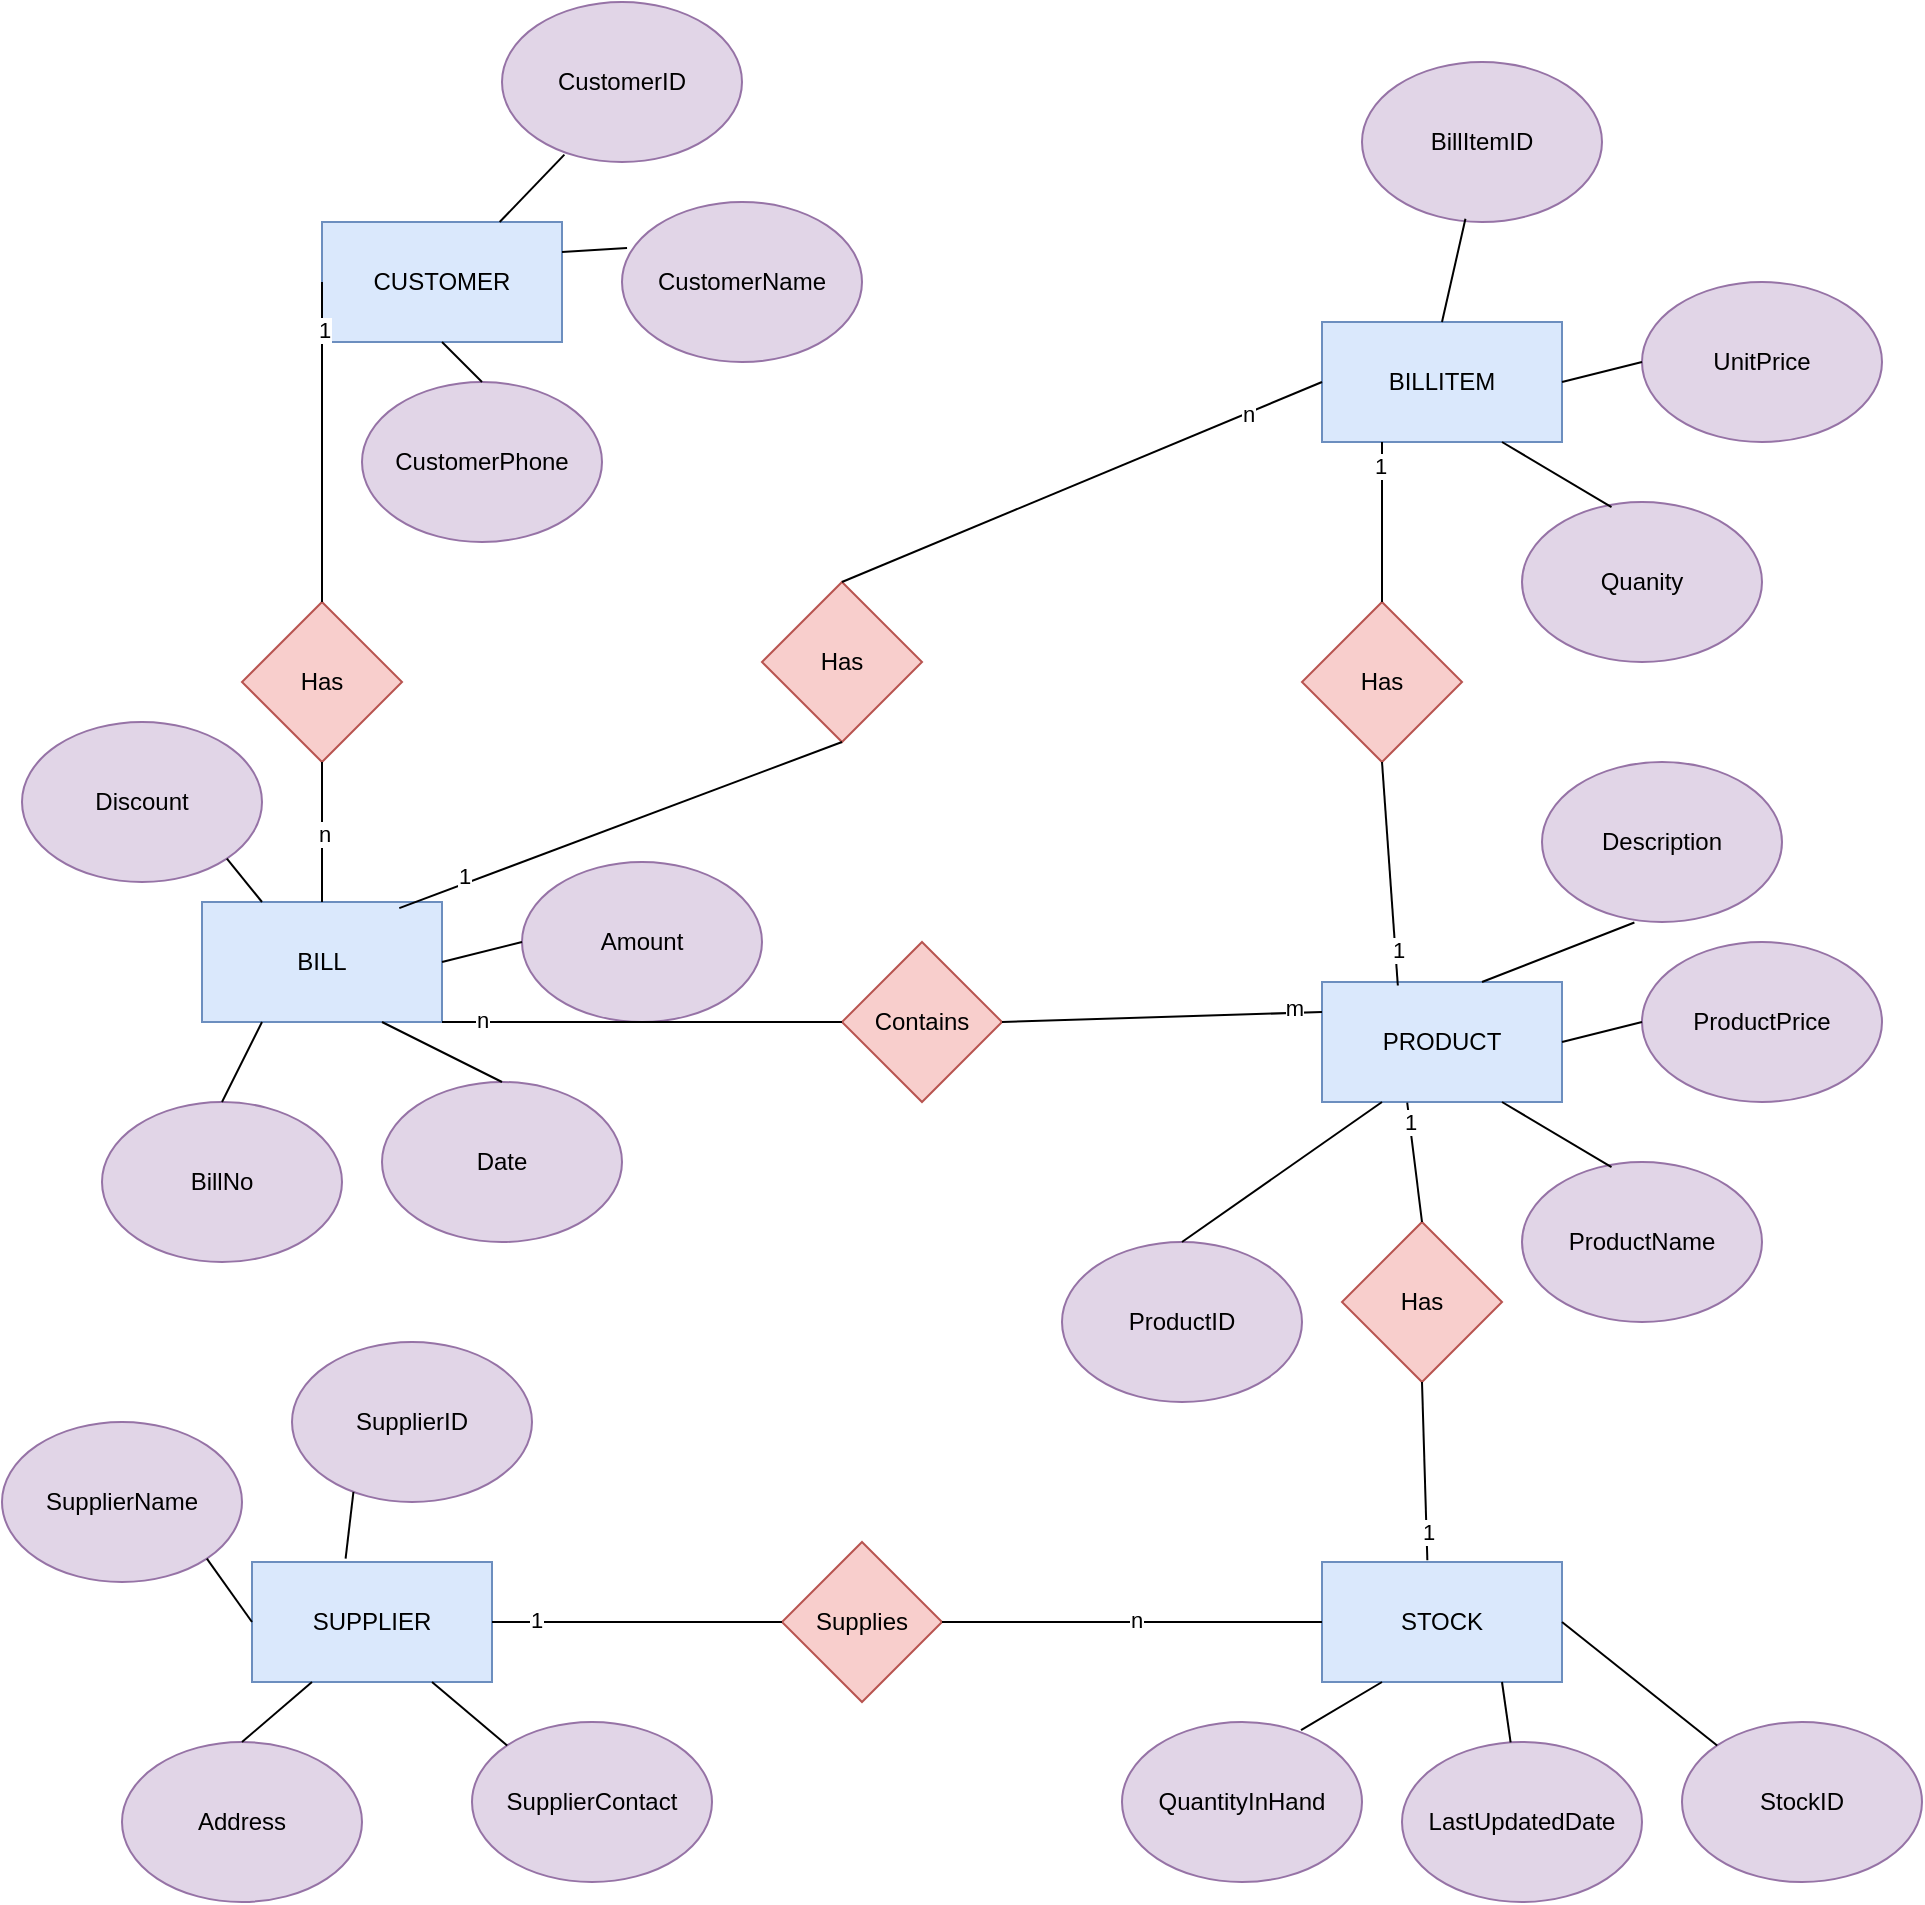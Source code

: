 <mxfile version="24.3.1" type="device">
  <diagram id="R2lEEEUBdFMjLlhIrx00" name="Page-1">
    <mxGraphModel dx="2715" dy="2268" grid="1" gridSize="10" guides="1" tooltips="1" connect="1" arrows="1" fold="1" page="1" pageScale="1" pageWidth="850" pageHeight="1100" math="0" shadow="0" extFonts="Permanent Marker^https://fonts.googleapis.com/css?family=Permanent+Marker">
      <root>
        <mxCell id="0" />
        <mxCell id="1" parent="0" />
        <mxCell id="jfs6eCbpeO65IJsUBb_G-45" value="" style="group" vertex="1" connectable="0" parent="1">
          <mxGeometry x="-40" y="290" width="370" height="270" as="geometry" />
        </mxCell>
        <mxCell id="jfs6eCbpeO65IJsUBb_G-1" value="BILL" style="rounded=0;whiteSpace=wrap;html=1;fillColor=#dae8fc;strokeColor=#6c8ebf;" vertex="1" parent="jfs6eCbpeO65IJsUBb_G-45">
          <mxGeometry x="90" y="90" width="120" height="60" as="geometry" />
        </mxCell>
        <mxCell id="jfs6eCbpeO65IJsUBb_G-11" value="BillNo" style="ellipse;whiteSpace=wrap;html=1;fillColor=#e1d5e7;strokeColor=#9673a6;" vertex="1" parent="jfs6eCbpeO65IJsUBb_G-45">
          <mxGeometry x="40" y="190" width="120" height="80" as="geometry" />
        </mxCell>
        <mxCell id="jfs6eCbpeO65IJsUBb_G-12" value="Date" style="ellipse;whiteSpace=wrap;html=1;fillColor=#e1d5e7;strokeColor=#9673a6;" vertex="1" parent="jfs6eCbpeO65IJsUBb_G-45">
          <mxGeometry x="180" y="180" width="120" height="80" as="geometry" />
        </mxCell>
        <mxCell id="jfs6eCbpeO65IJsUBb_G-13" value="Amount" style="ellipse;whiteSpace=wrap;html=1;fillColor=#e1d5e7;strokeColor=#9673a6;" vertex="1" parent="jfs6eCbpeO65IJsUBb_G-45">
          <mxGeometry x="250" y="70" width="120" height="80" as="geometry" />
        </mxCell>
        <mxCell id="jfs6eCbpeO65IJsUBb_G-29" value="" style="endArrow=none;html=1;rounded=0;entryX=0.25;entryY=1;entryDx=0;entryDy=0;exitX=0.5;exitY=0;exitDx=0;exitDy=0;" edge="1" parent="jfs6eCbpeO65IJsUBb_G-45" source="jfs6eCbpeO65IJsUBb_G-11" target="jfs6eCbpeO65IJsUBb_G-1">
          <mxGeometry width="50" height="50" relative="1" as="geometry">
            <mxPoint x="525" y="20" as="sourcePoint" />
            <mxPoint x="560" y="-10" as="targetPoint" />
          </mxGeometry>
        </mxCell>
        <mxCell id="jfs6eCbpeO65IJsUBb_G-30" value="" style="endArrow=none;html=1;rounded=0;entryX=0.75;entryY=1;entryDx=0;entryDy=0;exitX=0.5;exitY=0;exitDx=0;exitDy=0;" edge="1" parent="jfs6eCbpeO65IJsUBb_G-45" source="jfs6eCbpeO65IJsUBb_G-12" target="jfs6eCbpeO65IJsUBb_G-1">
          <mxGeometry width="50" height="50" relative="1" as="geometry">
            <mxPoint x="110" y="200" as="sourcePoint" />
            <mxPoint x="130" y="160" as="targetPoint" />
          </mxGeometry>
        </mxCell>
        <mxCell id="jfs6eCbpeO65IJsUBb_G-31" value="" style="endArrow=none;html=1;rounded=0;entryX=0;entryY=0.5;entryDx=0;entryDy=0;exitX=1;exitY=0.5;exitDx=0;exitDy=0;" edge="1" parent="jfs6eCbpeO65IJsUBb_G-45" source="jfs6eCbpeO65IJsUBb_G-1" target="jfs6eCbpeO65IJsUBb_G-13">
          <mxGeometry width="50" height="50" relative="1" as="geometry">
            <mxPoint x="270" y="-85" as="sourcePoint" />
            <mxPoint x="303" y="-87" as="targetPoint" />
          </mxGeometry>
        </mxCell>
        <mxCell id="jfs6eCbpeO65IJsUBb_G-32" value="Discount" style="ellipse;whiteSpace=wrap;html=1;fillColor=#e1d5e7;strokeColor=#9673a6;" vertex="1" parent="jfs6eCbpeO65IJsUBb_G-45">
          <mxGeometry width="120" height="80" as="geometry" />
        </mxCell>
        <mxCell id="jfs6eCbpeO65IJsUBb_G-33" value="" style="endArrow=none;html=1;rounded=0;entryX=1;entryY=1;entryDx=0;entryDy=0;exitX=0.25;exitY=0;exitDx=0;exitDy=0;" edge="1" parent="jfs6eCbpeO65IJsUBb_G-45" source="jfs6eCbpeO65IJsUBb_G-1" target="jfs6eCbpeO65IJsUBb_G-32">
          <mxGeometry width="50" height="50" relative="1" as="geometry">
            <mxPoint x="110" y="200" as="sourcePoint" />
            <mxPoint x="130" y="160" as="targetPoint" />
          </mxGeometry>
        </mxCell>
        <mxCell id="jfs6eCbpeO65IJsUBb_G-46" value="" style="group" vertex="1" connectable="0" parent="1">
          <mxGeometry x="110" y="-70" width="270" height="270" as="geometry" />
        </mxCell>
        <mxCell id="jfs6eCbpeO65IJsUBb_G-4" value="CUSTOMER" style="rounded=0;whiteSpace=wrap;html=1;fillColor=#dae8fc;strokeColor=#6c8ebf;" vertex="1" parent="jfs6eCbpeO65IJsUBb_G-46">
          <mxGeometry y="110" width="120" height="60" as="geometry" />
        </mxCell>
        <mxCell id="jfs6eCbpeO65IJsUBb_G-19" value="CustomerID" style="ellipse;whiteSpace=wrap;html=1;strokeColor=#9673a6;fillColor=#e1d5e7;" vertex="1" parent="jfs6eCbpeO65IJsUBb_G-46">
          <mxGeometry x="90" width="120" height="80" as="geometry" />
        </mxCell>
        <mxCell id="jfs6eCbpeO65IJsUBb_G-20" value="CustomerName" style="ellipse;whiteSpace=wrap;html=1;strokeColor=#9673a6;fillColor=#e1d5e7;" vertex="1" parent="jfs6eCbpeO65IJsUBb_G-46">
          <mxGeometry x="150" y="100" width="120" height="80" as="geometry" />
        </mxCell>
        <mxCell id="jfs6eCbpeO65IJsUBb_G-21" value="CustomerPhone" style="ellipse;whiteSpace=wrap;html=1;strokeColor=#9673a6;fillColor=#e1d5e7;" vertex="1" parent="jfs6eCbpeO65IJsUBb_G-46">
          <mxGeometry x="20" y="190" width="120" height="80" as="geometry" />
        </mxCell>
        <mxCell id="jfs6eCbpeO65IJsUBb_G-22" value="" style="endArrow=none;html=1;rounded=0;entryX=0.26;entryY=0.954;entryDx=0;entryDy=0;entryPerimeter=0;" edge="1" parent="jfs6eCbpeO65IJsUBb_G-46" source="jfs6eCbpeO65IJsUBb_G-4" target="jfs6eCbpeO65IJsUBb_G-19">
          <mxGeometry width="50" height="50" relative="1" as="geometry">
            <mxPoint x="340" y="380" as="sourcePoint" />
            <mxPoint x="390" y="330" as="targetPoint" />
          </mxGeometry>
        </mxCell>
        <mxCell id="jfs6eCbpeO65IJsUBb_G-23" value="" style="endArrow=none;html=1;rounded=0;entryX=0.021;entryY=0.288;entryDx=0;entryDy=0;entryPerimeter=0;exitX=1;exitY=0.25;exitDx=0;exitDy=0;" edge="1" parent="jfs6eCbpeO65IJsUBb_G-46" source="jfs6eCbpeO65IJsUBb_G-4" target="jfs6eCbpeO65IJsUBb_G-20">
          <mxGeometry width="50" height="50" relative="1" as="geometry">
            <mxPoint x="99" y="120" as="sourcePoint" />
            <mxPoint x="131" y="86" as="targetPoint" />
          </mxGeometry>
        </mxCell>
        <mxCell id="jfs6eCbpeO65IJsUBb_G-24" value="" style="endArrow=none;html=1;rounded=0;entryX=0.5;entryY=0;entryDx=0;entryDy=0;exitX=0.5;exitY=1;exitDx=0;exitDy=0;" edge="1" parent="jfs6eCbpeO65IJsUBb_G-46" source="jfs6eCbpeO65IJsUBb_G-4" target="jfs6eCbpeO65IJsUBb_G-21">
          <mxGeometry width="50" height="50" relative="1" as="geometry">
            <mxPoint x="130" y="135" as="sourcePoint" />
            <mxPoint x="163" y="133" as="targetPoint" />
          </mxGeometry>
        </mxCell>
        <mxCell id="jfs6eCbpeO65IJsUBb_G-47" value="" style="group" vertex="1" connectable="0" parent="1">
          <mxGeometry x="10" y="600" width="335" height="280" as="geometry" />
        </mxCell>
        <mxCell id="jfs6eCbpeO65IJsUBb_G-5" value="SUPPLIER" style="rounded=0;whiteSpace=wrap;html=1;fillColor=#dae8fc;strokeColor=#6c8ebf;" vertex="1" parent="jfs6eCbpeO65IJsUBb_G-47">
          <mxGeometry x="65" y="110" width="120" height="60" as="geometry" />
        </mxCell>
        <mxCell id="jfs6eCbpeO65IJsUBb_G-15" value="SupplierID" style="ellipse;whiteSpace=wrap;html=1;fillColor=#e1d5e7;strokeColor=#9673a6;" vertex="1" parent="jfs6eCbpeO65IJsUBb_G-47">
          <mxGeometry x="85" width="120" height="80" as="geometry" />
        </mxCell>
        <mxCell id="jfs6eCbpeO65IJsUBb_G-17" value="SupplierContact" style="ellipse;whiteSpace=wrap;html=1;fillColor=#e1d5e7;strokeColor=#9673a6;" vertex="1" parent="jfs6eCbpeO65IJsUBb_G-47">
          <mxGeometry x="175" y="190" width="120" height="80" as="geometry" />
        </mxCell>
        <mxCell id="jfs6eCbpeO65IJsUBb_G-18" value="Address" style="ellipse;whiteSpace=wrap;html=1;fillColor=#e1d5e7;strokeColor=#9673a6;" vertex="1" parent="jfs6eCbpeO65IJsUBb_G-47">
          <mxGeometry y="200" width="120" height="80" as="geometry" />
        </mxCell>
        <mxCell id="jfs6eCbpeO65IJsUBb_G-25" value="" style="endArrow=none;html=1;rounded=0;entryX=0.256;entryY=0.936;entryDx=0;entryDy=0;entryPerimeter=0;exitX=0.39;exitY=-0.029;exitDx=0;exitDy=0;exitPerimeter=0;" edge="1" parent="jfs6eCbpeO65IJsUBb_G-47" source="jfs6eCbpeO65IJsUBb_G-5" target="jfs6eCbpeO65IJsUBb_G-15">
          <mxGeometry width="50" height="50" relative="1" as="geometry">
            <mxPoint x="-216" y="90" as="sourcePoint" />
            <mxPoint x="-184" y="56" as="targetPoint" />
          </mxGeometry>
        </mxCell>
        <mxCell id="jfs6eCbpeO65IJsUBb_G-27" value="" style="endArrow=none;html=1;rounded=0;entryX=0;entryY=0;entryDx=0;entryDy=0;exitX=0.75;exitY=1;exitDx=0;exitDy=0;" edge="1" parent="jfs6eCbpeO65IJsUBb_G-47" source="jfs6eCbpeO65IJsUBb_G-5" target="jfs6eCbpeO65IJsUBb_G-17">
          <mxGeometry width="50" height="50" relative="1" as="geometry">
            <mxPoint x="195" y="135" as="sourcePoint" />
            <mxPoint x="225" y="110" as="targetPoint" />
          </mxGeometry>
        </mxCell>
        <mxCell id="jfs6eCbpeO65IJsUBb_G-28" value="" style="endArrow=none;html=1;rounded=0;entryX=0.25;entryY=1;entryDx=0;entryDy=0;exitX=0.5;exitY=0;exitDx=0;exitDy=0;" edge="1" parent="jfs6eCbpeO65IJsUBb_G-47" source="jfs6eCbpeO65IJsUBb_G-18" target="jfs6eCbpeO65IJsUBb_G-5">
          <mxGeometry width="50" height="50" relative="1" as="geometry">
            <mxPoint x="195" y="135" as="sourcePoint" />
            <mxPoint x="225" y="110" as="targetPoint" />
          </mxGeometry>
        </mxCell>
        <mxCell id="jfs6eCbpeO65IJsUBb_G-48" value="" style="group" vertex="1" connectable="0" parent="1">
          <mxGeometry x="510" y="710" width="400" height="170" as="geometry" />
        </mxCell>
        <mxCell id="jfs6eCbpeO65IJsUBb_G-2" value="STOCK" style="rounded=0;whiteSpace=wrap;html=1;fillColor=#dae8fc;strokeColor=#6c8ebf;" vertex="1" parent="jfs6eCbpeO65IJsUBb_G-48">
          <mxGeometry x="100" width="120" height="60" as="geometry" />
        </mxCell>
        <mxCell id="jfs6eCbpeO65IJsUBb_G-7" value="QuantityInHand" style="ellipse;whiteSpace=wrap;html=1;strokeColor=#9673a6;fillColor=#e1d5e7;" vertex="1" parent="jfs6eCbpeO65IJsUBb_G-48">
          <mxGeometry y="80" width="120" height="80" as="geometry" />
        </mxCell>
        <mxCell id="jfs6eCbpeO65IJsUBb_G-14" value="LastUpdatedDate" style="ellipse;whiteSpace=wrap;html=1;strokeColor=#9673a6;fillColor=#e1d5e7;" vertex="1" parent="jfs6eCbpeO65IJsUBb_G-48">
          <mxGeometry x="140" y="90" width="120" height="80" as="geometry" />
        </mxCell>
        <mxCell id="jfs6eCbpeO65IJsUBb_G-41" value="" style="endArrow=none;html=1;rounded=0;exitX=0.746;exitY=0.051;exitDx=0;exitDy=0;exitPerimeter=0;entryX=0.25;entryY=1;entryDx=0;entryDy=0;" edge="1" parent="jfs6eCbpeO65IJsUBb_G-48" source="jfs6eCbpeO65IJsUBb_G-7" target="jfs6eCbpeO65IJsUBb_G-2">
          <mxGeometry width="50" height="50" relative="1" as="geometry">
            <mxPoint x="220" y="-20" as="sourcePoint" />
            <mxPoint x="270" y="-70" as="targetPoint" />
          </mxGeometry>
        </mxCell>
        <mxCell id="jfs6eCbpeO65IJsUBb_G-42" value="" style="endArrow=none;html=1;rounded=0;exitX=0.75;exitY=1;exitDx=0;exitDy=0;" edge="1" parent="jfs6eCbpeO65IJsUBb_G-48" source="jfs6eCbpeO65IJsUBb_G-2" target="jfs6eCbpeO65IJsUBb_G-14">
          <mxGeometry width="50" height="50" relative="1" as="geometry">
            <mxPoint x="440" y="-40" as="sourcePoint" />
            <mxPoint x="495" y="-7" as="targetPoint" />
          </mxGeometry>
        </mxCell>
        <mxCell id="jfs6eCbpeO65IJsUBb_G-43" value="StockID" style="ellipse;whiteSpace=wrap;html=1;strokeColor=#9673a6;fillColor=#e1d5e7;" vertex="1" parent="jfs6eCbpeO65IJsUBb_G-48">
          <mxGeometry x="280" y="80" width="120" height="80" as="geometry" />
        </mxCell>
        <mxCell id="jfs6eCbpeO65IJsUBb_G-44" value="" style="endArrow=none;html=1;rounded=0;exitX=1;exitY=0.5;exitDx=0;exitDy=0;entryX=0;entryY=0;entryDx=0;entryDy=0;" edge="1" parent="jfs6eCbpeO65IJsUBb_G-48" source="jfs6eCbpeO65IJsUBb_G-2" target="jfs6eCbpeO65IJsUBb_G-43">
          <mxGeometry width="50" height="50" relative="1" as="geometry">
            <mxPoint x="200" y="70" as="sourcePoint" />
            <mxPoint x="205" y="100" as="targetPoint" />
          </mxGeometry>
        </mxCell>
        <mxCell id="jfs6eCbpeO65IJsUBb_G-49" value="" style="group" vertex="1" connectable="0" parent="1">
          <mxGeometry x="450" y="400" width="440" height="220" as="geometry" />
        </mxCell>
        <mxCell id="jfs6eCbpeO65IJsUBb_G-3" value="PRODUCT" style="rounded=0;whiteSpace=wrap;html=1;fillColor=#dae8fc;strokeColor=#6c8ebf;" vertex="1" parent="jfs6eCbpeO65IJsUBb_G-49">
          <mxGeometry x="160" y="20" width="120" height="60" as="geometry" />
        </mxCell>
        <mxCell id="jfs6eCbpeO65IJsUBb_G-8" value="ProductID" style="ellipse;whiteSpace=wrap;html=1;fillColor=#e1d5e7;strokeColor=#9673a6;" vertex="1" parent="jfs6eCbpeO65IJsUBb_G-49">
          <mxGeometry x="30" y="150" width="120" height="80" as="geometry" />
        </mxCell>
        <mxCell id="jfs6eCbpeO65IJsUBb_G-9" value="ProductName" style="ellipse;whiteSpace=wrap;html=1;fillColor=#e1d5e7;strokeColor=#9673a6;" vertex="1" parent="jfs6eCbpeO65IJsUBb_G-49">
          <mxGeometry x="260" y="110" width="120" height="80" as="geometry" />
        </mxCell>
        <mxCell id="jfs6eCbpeO65IJsUBb_G-10" value="ProductPrice" style="ellipse;whiteSpace=wrap;html=1;fillColor=#e1d5e7;strokeColor=#9673a6;" vertex="1" parent="jfs6eCbpeO65IJsUBb_G-49">
          <mxGeometry x="320" width="120" height="80" as="geometry" />
        </mxCell>
        <mxCell id="jfs6eCbpeO65IJsUBb_G-34" value="" style="endArrow=none;html=1;rounded=0;entryX=0.25;entryY=1;entryDx=0;entryDy=0;exitX=0.5;exitY=0;exitDx=0;exitDy=0;" edge="1" parent="jfs6eCbpeO65IJsUBb_G-49" source="jfs6eCbpeO65IJsUBb_G-8" target="jfs6eCbpeO65IJsUBb_G-3">
          <mxGeometry width="50" height="50" relative="1" as="geometry">
            <mxPoint x="115" y="-100" as="sourcePoint" />
            <mxPoint x="150" y="-130" as="targetPoint" />
          </mxGeometry>
        </mxCell>
        <mxCell id="jfs6eCbpeO65IJsUBb_G-35" value="" style="endArrow=none;html=1;rounded=0;entryX=0.373;entryY=0.032;entryDx=0;entryDy=0;exitX=0.75;exitY=1;exitDx=0;exitDy=0;entryPerimeter=0;" edge="1" parent="jfs6eCbpeO65IJsUBb_G-49" source="jfs6eCbpeO65IJsUBb_G-3" target="jfs6eCbpeO65IJsUBb_G-9">
          <mxGeometry width="50" height="50" relative="1" as="geometry">
            <mxPoint x="210" y="-130" as="sourcePoint" />
            <mxPoint x="248" y="-98" as="targetPoint" />
          </mxGeometry>
        </mxCell>
        <mxCell id="jfs6eCbpeO65IJsUBb_G-36" value="" style="endArrow=none;html=1;rounded=0;entryX=0;entryY=0.5;entryDx=0;entryDy=0;exitX=1;exitY=0.5;exitDx=0;exitDy=0;" edge="1" parent="jfs6eCbpeO65IJsUBb_G-49" source="jfs6eCbpeO65IJsUBb_G-3" target="jfs6eCbpeO65IJsUBb_G-10">
          <mxGeometry width="50" height="50" relative="1" as="geometry">
            <mxPoint x="260" y="90" as="sourcePoint" />
            <mxPoint x="315" y="123" as="targetPoint" />
          </mxGeometry>
        </mxCell>
        <mxCell id="jfs6eCbpeO65IJsUBb_G-38" value="" style="endArrow=none;html=1;rounded=0;exitX=0.385;exitY=1.003;exitDx=0;exitDy=0;exitPerimeter=0;" edge="1" parent="jfs6eCbpeO65IJsUBb_G-49" source="jfs6eCbpeO65IJsUBb_G-37">
          <mxGeometry width="50" height="50" relative="1" as="geometry">
            <mxPoint x="290" y="60" as="sourcePoint" />
            <mxPoint x="240" y="20" as="targetPoint" />
          </mxGeometry>
        </mxCell>
        <mxCell id="jfs6eCbpeO65IJsUBb_G-80" value="Has" style="rhombus;whiteSpace=wrap;html=1;fillColor=#f8cecc;strokeColor=#b85450;" vertex="1" parent="jfs6eCbpeO65IJsUBb_G-49">
          <mxGeometry x="170" y="140" width="80" height="80" as="geometry" />
        </mxCell>
        <mxCell id="jfs6eCbpeO65IJsUBb_G-78" value="" style="endArrow=none;html=1;rounded=0;entryX=0.355;entryY=1.006;entryDx=0;entryDy=0;entryPerimeter=0;exitX=0.5;exitY=0;exitDx=0;exitDy=0;" edge="1" parent="jfs6eCbpeO65IJsUBb_G-49" source="jfs6eCbpeO65IJsUBb_G-80" target="jfs6eCbpeO65IJsUBb_G-3">
          <mxGeometry width="50" height="50" relative="1" as="geometry">
            <mxPoint x="110" y="120" as="sourcePoint" />
            <mxPoint x="140" y="210" as="targetPoint" />
          </mxGeometry>
        </mxCell>
        <mxCell id="jfs6eCbpeO65IJsUBb_G-81" value="1" style="edgeLabel;html=1;align=center;verticalAlign=middle;resizable=0;points=[];" vertex="1" connectable="0" parent="jfs6eCbpeO65IJsUBb_G-78">
          <mxGeometry x="0.688" relative="1" as="geometry">
            <mxPoint as="offset" />
          </mxGeometry>
        </mxCell>
        <mxCell id="jfs6eCbpeO65IJsUBb_G-50" value="Supplies" style="rhombus;whiteSpace=wrap;html=1;fillColor=#f8cecc;strokeColor=#b85450;" vertex="1" parent="1">
          <mxGeometry x="340" y="700" width="80" height="80" as="geometry" />
        </mxCell>
        <mxCell id="jfs6eCbpeO65IJsUBb_G-51" value="" style="endArrow=none;html=1;rounded=0;entryX=1;entryY=0.5;entryDx=0;entryDy=0;exitX=0;exitY=0.5;exitDx=0;exitDy=0;" edge="1" parent="1" source="jfs6eCbpeO65IJsUBb_G-50" target="jfs6eCbpeO65IJsUBb_G-5">
          <mxGeometry width="50" height="50" relative="1" as="geometry">
            <mxPoint x="260" y="430" as="sourcePoint" />
            <mxPoint x="310" y="380" as="targetPoint" />
          </mxGeometry>
        </mxCell>
        <mxCell id="jfs6eCbpeO65IJsUBb_G-57" value="1" style="edgeLabel;html=1;align=center;verticalAlign=middle;resizable=0;points=[];" vertex="1" connectable="0" parent="jfs6eCbpeO65IJsUBb_G-51">
          <mxGeometry x="0.705" y="-1" relative="1" as="geometry">
            <mxPoint as="offset" />
          </mxGeometry>
        </mxCell>
        <mxCell id="jfs6eCbpeO65IJsUBb_G-52" value="" style="endArrow=none;html=1;rounded=0;entryX=1;entryY=0.5;entryDx=0;entryDy=0;exitX=0;exitY=0.5;exitDx=0;exitDy=0;" edge="1" parent="1" source="jfs6eCbpeO65IJsUBb_G-2" target="jfs6eCbpeO65IJsUBb_G-50">
          <mxGeometry width="50" height="50" relative="1" as="geometry">
            <mxPoint x="260" y="430" as="sourcePoint" />
            <mxPoint x="310" y="380" as="targetPoint" />
          </mxGeometry>
        </mxCell>
        <mxCell id="jfs6eCbpeO65IJsUBb_G-58" value="n" style="edgeLabel;html=1;align=center;verticalAlign=middle;resizable=0;points=[];" vertex="1" connectable="0" parent="jfs6eCbpeO65IJsUBb_G-52">
          <mxGeometry x="-0.022" y="-1" relative="1" as="geometry">
            <mxPoint as="offset" />
          </mxGeometry>
        </mxCell>
        <mxCell id="jfs6eCbpeO65IJsUBb_G-54" value="Contains" style="rhombus;whiteSpace=wrap;html=1;fillColor=#f8cecc;strokeColor=#b85450;" vertex="1" parent="1">
          <mxGeometry x="370" y="400" width="80" height="80" as="geometry" />
        </mxCell>
        <mxCell id="jfs6eCbpeO65IJsUBb_G-55" value="" style="endArrow=none;html=1;rounded=0;entryX=1;entryY=1;entryDx=0;entryDy=0;exitX=0;exitY=0.5;exitDx=0;exitDy=0;" edge="1" source="jfs6eCbpeO65IJsUBb_G-54" parent="1" target="jfs6eCbpeO65IJsUBb_G-1">
          <mxGeometry width="50" height="50" relative="1" as="geometry">
            <mxPoint x="-120" y="540" as="sourcePoint" />
            <mxPoint x="170" y="310" as="targetPoint" />
          </mxGeometry>
        </mxCell>
        <mxCell id="jfs6eCbpeO65IJsUBb_G-59" value="n" style="edgeLabel;html=1;align=center;verticalAlign=middle;resizable=0;points=[];" vertex="1" connectable="0" parent="jfs6eCbpeO65IJsUBb_G-55">
          <mxGeometry x="0.804" y="-1" relative="1" as="geometry">
            <mxPoint as="offset" />
          </mxGeometry>
        </mxCell>
        <mxCell id="jfs6eCbpeO65IJsUBb_G-56" value="" style="endArrow=none;html=1;rounded=0;entryX=1;entryY=0.5;entryDx=0;entryDy=0;exitX=0;exitY=0.25;exitDx=0;exitDy=0;" edge="1" target="jfs6eCbpeO65IJsUBb_G-54" parent="1" source="jfs6eCbpeO65IJsUBb_G-3">
          <mxGeometry width="50" height="50" relative="1" as="geometry">
            <mxPoint x="190" y="520" as="sourcePoint" />
            <mxPoint x="-70" y="490" as="targetPoint" />
          </mxGeometry>
        </mxCell>
        <mxCell id="jfs6eCbpeO65IJsUBb_G-60" value="m" style="edgeLabel;html=1;align=center;verticalAlign=middle;resizable=0;points=[];" vertex="1" connectable="0" parent="jfs6eCbpeO65IJsUBb_G-56">
          <mxGeometry x="-0.815" y="-3" relative="1" as="geometry">
            <mxPoint x="1" as="offset" />
          </mxGeometry>
        </mxCell>
        <mxCell id="jfs6eCbpeO65IJsUBb_G-73" value="Has" style="rhombus;whiteSpace=wrap;html=1;fillColor=#f8cecc;strokeColor=#b85450;" vertex="1" parent="1">
          <mxGeometry x="70" y="230" width="80" height="80" as="geometry" />
        </mxCell>
        <mxCell id="jfs6eCbpeO65IJsUBb_G-74" value="" style="endArrow=none;html=1;rounded=0;exitX=0.5;exitY=0;exitDx=0;exitDy=0;entryX=0;entryY=0.5;entryDx=0;entryDy=0;" edge="1" parent="1" source="jfs6eCbpeO65IJsUBb_G-73" target="jfs6eCbpeO65IJsUBb_G-4">
          <mxGeometry width="50" height="50" relative="1" as="geometry">
            <mxPoint x="-80" y="200" as="sourcePoint" />
            <mxPoint x="-100" y="110" as="targetPoint" />
          </mxGeometry>
        </mxCell>
        <mxCell id="jfs6eCbpeO65IJsUBb_G-75" value="1" style="edgeLabel;html=1;align=center;verticalAlign=middle;resizable=0;points=[];" vertex="1" connectable="0" parent="jfs6eCbpeO65IJsUBb_G-74">
          <mxGeometry x="0.705" y="-1" relative="1" as="geometry">
            <mxPoint as="offset" />
          </mxGeometry>
        </mxCell>
        <mxCell id="jfs6eCbpeO65IJsUBb_G-76" value="" style="endArrow=none;html=1;rounded=0;entryX=0.5;entryY=1;entryDx=0;entryDy=0;exitX=0.5;exitY=0;exitDx=0;exitDy=0;" edge="1" parent="1" source="jfs6eCbpeO65IJsUBb_G-1" target="jfs6eCbpeO65IJsUBb_G-73">
          <mxGeometry width="50" height="50" relative="1" as="geometry">
            <mxPoint x="580" y="420" as="sourcePoint" />
            <mxPoint x="580" y="390" as="targetPoint" />
          </mxGeometry>
        </mxCell>
        <mxCell id="jfs6eCbpeO65IJsUBb_G-77" value="n" style="edgeLabel;html=1;align=center;verticalAlign=middle;resizable=0;points=[];" vertex="1" connectable="0" parent="jfs6eCbpeO65IJsUBb_G-76">
          <mxGeometry x="-0.022" y="-1" relative="1" as="geometry">
            <mxPoint as="offset" />
          </mxGeometry>
        </mxCell>
        <mxCell id="jfs6eCbpeO65IJsUBb_G-82" value="" style="endArrow=none;html=1;rounded=0;entryX=0.439;entryY=-0.015;entryDx=0;entryDy=0;entryPerimeter=0;exitX=0.5;exitY=1;exitDx=0;exitDy=0;" edge="1" parent="1" source="jfs6eCbpeO65IJsUBb_G-80" target="jfs6eCbpeO65IJsUBb_G-2">
          <mxGeometry width="50" height="50" relative="1" as="geometry">
            <mxPoint x="570" y="540" as="sourcePoint" />
            <mxPoint x="563" y="480" as="targetPoint" />
          </mxGeometry>
        </mxCell>
        <mxCell id="jfs6eCbpeO65IJsUBb_G-83" value="1" style="edgeLabel;html=1;align=center;verticalAlign=middle;resizable=0;points=[];" vertex="1" connectable="0" parent="jfs6eCbpeO65IJsUBb_G-82">
          <mxGeometry x="0.688" relative="1" as="geometry">
            <mxPoint as="offset" />
          </mxGeometry>
        </mxCell>
        <mxCell id="jfs6eCbpeO65IJsUBb_G-37" value="Description" style="ellipse;whiteSpace=wrap;html=1;fillColor=#e1d5e7;strokeColor=#9673a6;" vertex="1" parent="1">
          <mxGeometry x="720" y="310" width="120" height="80" as="geometry" />
        </mxCell>
        <mxCell id="jfs6eCbpeO65IJsUBb_G-16" value="SupplierName" style="ellipse;whiteSpace=wrap;html=1;fillColor=#e1d5e7;strokeColor=#9673a6;" vertex="1" parent="1">
          <mxGeometry x="-50" y="640" width="120" height="80" as="geometry" />
        </mxCell>
        <mxCell id="jfs6eCbpeO65IJsUBb_G-26" value="" style="endArrow=none;html=1;rounded=0;entryX=1;entryY=1;entryDx=0;entryDy=0;exitX=0;exitY=0.5;exitDx=0;exitDy=0;" edge="1" parent="1" source="jfs6eCbpeO65IJsUBb_G-5" target="jfs6eCbpeO65IJsUBb_G-16">
          <mxGeometry width="50" height="50" relative="1" as="geometry">
            <mxPoint x="132" y="718" as="sourcePoint" />
            <mxPoint x="136" y="685" as="targetPoint" />
          </mxGeometry>
        </mxCell>
        <mxCell id="jfs6eCbpeO65IJsUBb_G-84" value="" style="group;" vertex="1" connectable="0" parent="1">
          <mxGeometry x="450" y="70" width="440" height="240" as="geometry" />
        </mxCell>
        <mxCell id="jfs6eCbpeO65IJsUBb_G-85" value="BILLITEM" style="rounded=0;whiteSpace=wrap;html=1;fillColor=#dae8fc;strokeColor=#6c8ebf;" vertex="1" parent="jfs6eCbpeO65IJsUBb_G-84">
          <mxGeometry x="160" y="20" width="120" height="60" as="geometry" />
        </mxCell>
        <mxCell id="jfs6eCbpeO65IJsUBb_G-87" value="Quanity" style="ellipse;whiteSpace=wrap;html=1;fillColor=#e1d5e7;strokeColor=#9673a6;" vertex="1" parent="jfs6eCbpeO65IJsUBb_G-84">
          <mxGeometry x="260" y="110" width="120" height="80" as="geometry" />
        </mxCell>
        <mxCell id="jfs6eCbpeO65IJsUBb_G-88" value="UnitPrice" style="ellipse;whiteSpace=wrap;html=1;fillColor=#e1d5e7;strokeColor=#9673a6;" vertex="1" parent="jfs6eCbpeO65IJsUBb_G-84">
          <mxGeometry x="320" width="120" height="80" as="geometry" />
        </mxCell>
        <mxCell id="jfs6eCbpeO65IJsUBb_G-90" value="" style="endArrow=none;html=1;rounded=0;entryX=0.373;entryY=0.032;entryDx=0;entryDy=0;exitX=0.75;exitY=1;exitDx=0;exitDy=0;entryPerimeter=0;" edge="1" parent="jfs6eCbpeO65IJsUBb_G-84" source="jfs6eCbpeO65IJsUBb_G-85" target="jfs6eCbpeO65IJsUBb_G-87">
          <mxGeometry width="50" height="50" relative="1" as="geometry">
            <mxPoint x="210" y="-130" as="sourcePoint" />
            <mxPoint x="248" y="-98" as="targetPoint" />
          </mxGeometry>
        </mxCell>
        <mxCell id="jfs6eCbpeO65IJsUBb_G-91" value="" style="endArrow=none;html=1;rounded=0;entryX=0;entryY=0.5;entryDx=0;entryDy=0;exitX=1;exitY=0.5;exitDx=0;exitDy=0;" edge="1" parent="jfs6eCbpeO65IJsUBb_G-84" source="jfs6eCbpeO65IJsUBb_G-85" target="jfs6eCbpeO65IJsUBb_G-88">
          <mxGeometry width="50" height="50" relative="1" as="geometry">
            <mxPoint x="260" y="90" as="sourcePoint" />
            <mxPoint x="315" y="123" as="targetPoint" />
          </mxGeometry>
        </mxCell>
        <mxCell id="jfs6eCbpeO65IJsUBb_G-101" value="Has" style="rhombus;whiteSpace=wrap;html=1;fillColor=#f8cecc;strokeColor=#b85450;" vertex="1" parent="jfs6eCbpeO65IJsUBb_G-84">
          <mxGeometry x="150" y="160" width="80" height="80" as="geometry" />
        </mxCell>
        <mxCell id="jfs6eCbpeO65IJsUBb_G-102" value="" style="endArrow=none;html=1;rounded=0;entryX=0.25;entryY=1;entryDx=0;entryDy=0;exitX=0.5;exitY=0;exitDx=0;exitDy=0;" edge="1" parent="jfs6eCbpeO65IJsUBb_G-84" source="jfs6eCbpeO65IJsUBb_G-101" target="jfs6eCbpeO65IJsUBb_G-85">
          <mxGeometry width="50" height="50" relative="1" as="geometry">
            <mxPoint x="-291" y="323" as="sourcePoint" />
            <mxPoint x="-70" y="240" as="targetPoint" />
          </mxGeometry>
        </mxCell>
        <mxCell id="jfs6eCbpeO65IJsUBb_G-104" value="1" style="edgeLabel;html=1;align=center;verticalAlign=middle;resizable=0;points=[];" vertex="1" connectable="0" parent="jfs6eCbpeO65IJsUBb_G-102">
          <mxGeometry x="0.704" y="1" relative="1" as="geometry">
            <mxPoint as="offset" />
          </mxGeometry>
        </mxCell>
        <mxCell id="jfs6eCbpeO65IJsUBb_G-93" value="Has" style="rhombus;whiteSpace=wrap;html=1;fillColor=#f8cecc;strokeColor=#b85450;" vertex="1" parent="1">
          <mxGeometry x="330" y="220" width="80" height="80" as="geometry" />
        </mxCell>
        <mxCell id="jfs6eCbpeO65IJsUBb_G-94" value="" style="endArrow=none;html=1;rounded=0;entryX=0;entryY=0.5;entryDx=0;entryDy=0;exitX=0.5;exitY=0;exitDx=0;exitDy=0;" edge="1" parent="1" source="jfs6eCbpeO65IJsUBb_G-93" target="jfs6eCbpeO65IJsUBb_G-85">
          <mxGeometry width="50" height="50" relative="1" as="geometry">
            <mxPoint x="535" y="190" as="sourcePoint" />
            <mxPoint x="565" y="280" as="targetPoint" />
          </mxGeometry>
        </mxCell>
        <mxCell id="jfs6eCbpeO65IJsUBb_G-95" value="n" style="edgeLabel;html=1;align=center;verticalAlign=middle;resizable=0;points=[];" vertex="1" connectable="0" parent="jfs6eCbpeO65IJsUBb_G-94">
          <mxGeometry x="0.688" relative="1" as="geometry">
            <mxPoint as="offset" />
          </mxGeometry>
        </mxCell>
        <mxCell id="jfs6eCbpeO65IJsUBb_G-96" value="" style="endArrow=none;html=1;rounded=0;entryX=0.5;entryY=1;entryDx=0;entryDy=0;exitX=0.822;exitY=0.051;exitDx=0;exitDy=0;exitPerimeter=0;" edge="1" parent="1" source="jfs6eCbpeO65IJsUBb_G-1" target="jfs6eCbpeO65IJsUBb_G-93">
          <mxGeometry width="50" height="50" relative="1" as="geometry">
            <mxPoint x="390" y="250" as="sourcePoint" />
            <mxPoint x="653" y="160" as="targetPoint" />
          </mxGeometry>
        </mxCell>
        <mxCell id="jfs6eCbpeO65IJsUBb_G-98" value="1" style="edgeLabel;html=1;align=center;verticalAlign=middle;resizable=0;points=[];" vertex="1" connectable="0" parent="jfs6eCbpeO65IJsUBb_G-96">
          <mxGeometry x="-0.696" y="4" relative="1" as="geometry">
            <mxPoint as="offset" />
          </mxGeometry>
        </mxCell>
        <mxCell id="jfs6eCbpeO65IJsUBb_G-86" value="BillItemID" style="ellipse;whiteSpace=wrap;html=1;fillColor=#e1d5e7;strokeColor=#9673a6;" vertex="1" parent="1">
          <mxGeometry x="630" y="-40" width="120" height="80" as="geometry" />
        </mxCell>
        <mxCell id="jfs6eCbpeO65IJsUBb_G-89" value="" style="endArrow=none;html=1;rounded=0;entryX=0.5;entryY=0;entryDx=0;entryDy=0;exitX=0.431;exitY=0.98;exitDx=0;exitDy=0;exitPerimeter=0;" edge="1" parent="1" source="jfs6eCbpeO65IJsUBb_G-86" target="jfs6eCbpeO65IJsUBb_G-85">
          <mxGeometry width="50" height="50" relative="1" as="geometry">
            <mxPoint x="555" y="-30" as="sourcePoint" />
            <mxPoint x="590" y="-60" as="targetPoint" />
          </mxGeometry>
        </mxCell>
        <mxCell id="jfs6eCbpeO65IJsUBb_G-105" value="" style="endArrow=none;html=1;rounded=0;entryX=0.5;entryY=1;entryDx=0;entryDy=0;exitX=0.316;exitY=0.029;exitDx=0;exitDy=0;exitPerimeter=0;" edge="1" parent="1" source="jfs6eCbpeO65IJsUBb_G-3" target="jfs6eCbpeO65IJsUBb_G-101">
          <mxGeometry width="50" height="50" relative="1" as="geometry">
            <mxPoint x="640" y="420" as="sourcePoint" />
            <mxPoint x="650" y="160" as="targetPoint" />
          </mxGeometry>
        </mxCell>
        <mxCell id="jfs6eCbpeO65IJsUBb_G-107" value="1" style="edgeLabel;html=1;align=center;verticalAlign=middle;resizable=0;points=[];" vertex="1" connectable="0" parent="jfs6eCbpeO65IJsUBb_G-105">
          <mxGeometry x="-0.677" y="-1" relative="1" as="geometry">
            <mxPoint as="offset" />
          </mxGeometry>
        </mxCell>
      </root>
    </mxGraphModel>
  </diagram>
</mxfile>
